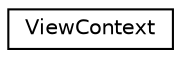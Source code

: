 digraph G
{
  edge [fontname="Helvetica",fontsize="10",labelfontname="Helvetica",labelfontsize="10"];
  node [fontname="Helvetica",fontsize="10",shape=record];
  rankdir=LR;
  Node1 [label="ViewContext",height=0.2,width=0.4,color="black", fillcolor="white", style="filled",URL="$d8/d30/structViewContext.html"];
}
